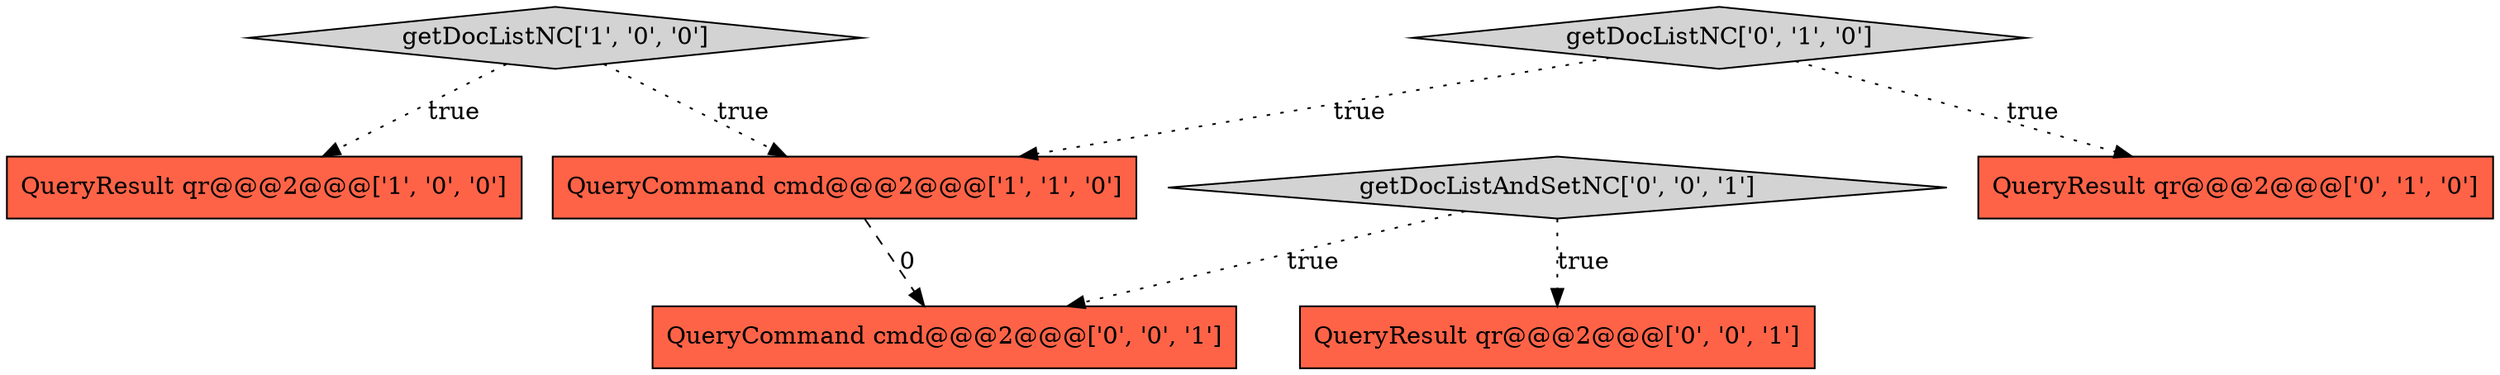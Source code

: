 digraph {
2 [style = filled, label = "getDocListNC['1', '0', '0']", fillcolor = lightgray, shape = diamond image = "AAA0AAABBB1BBB"];
3 [style = filled, label = "QueryResult qr@@@2@@@['0', '1', '0']", fillcolor = tomato, shape = box image = "AAA0AAABBB2BBB"];
5 [style = filled, label = "QueryResult qr@@@2@@@['0', '0', '1']", fillcolor = tomato, shape = box image = "AAA0AAABBB3BBB"];
7 [style = filled, label = "QueryCommand cmd@@@2@@@['0', '0', '1']", fillcolor = tomato, shape = box image = "AAA0AAABBB3BBB"];
4 [style = filled, label = "getDocListNC['0', '1', '0']", fillcolor = lightgray, shape = diamond image = "AAA0AAABBB2BBB"];
1 [style = filled, label = "QueryCommand cmd@@@2@@@['1', '1', '0']", fillcolor = tomato, shape = box image = "AAA0AAABBB1BBB"];
6 [style = filled, label = "getDocListAndSetNC['0', '0', '1']", fillcolor = lightgray, shape = diamond image = "AAA0AAABBB3BBB"];
0 [style = filled, label = "QueryResult qr@@@2@@@['1', '0', '0']", fillcolor = tomato, shape = box image = "AAA0AAABBB1BBB"];
2->0 [style = dotted, label="true"];
4->3 [style = dotted, label="true"];
1->7 [style = dashed, label="0"];
4->1 [style = dotted, label="true"];
2->1 [style = dotted, label="true"];
6->5 [style = dotted, label="true"];
6->7 [style = dotted, label="true"];
}
